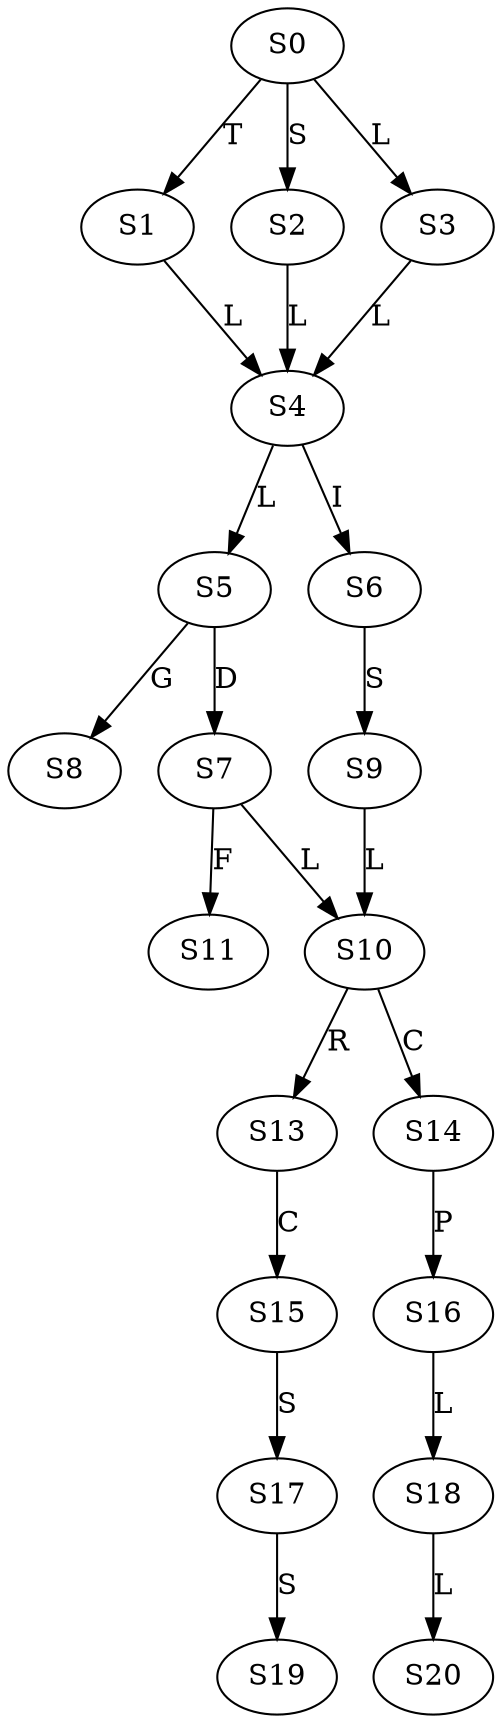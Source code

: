 strict digraph  {
	S0 -> S1 [ label = T ];
	S0 -> S2 [ label = S ];
	S0 -> S3 [ label = L ];
	S1 -> S4 [ label = L ];
	S2 -> S4 [ label = L ];
	S3 -> S4 [ label = L ];
	S4 -> S5 [ label = L ];
	S4 -> S6 [ label = I ];
	S5 -> S7 [ label = D ];
	S5 -> S8 [ label = G ];
	S6 -> S9 [ label = S ];
	S7 -> S10 [ label = L ];
	S7 -> S11 [ label = F ];
	S9 -> S10 [ label = L ];
	S10 -> S13 [ label = R ];
	S10 -> S14 [ label = C ];
	S13 -> S15 [ label = C ];
	S14 -> S16 [ label = P ];
	S15 -> S17 [ label = S ];
	S16 -> S18 [ label = L ];
	S17 -> S19 [ label = S ];
	S18 -> S20 [ label = L ];
}
